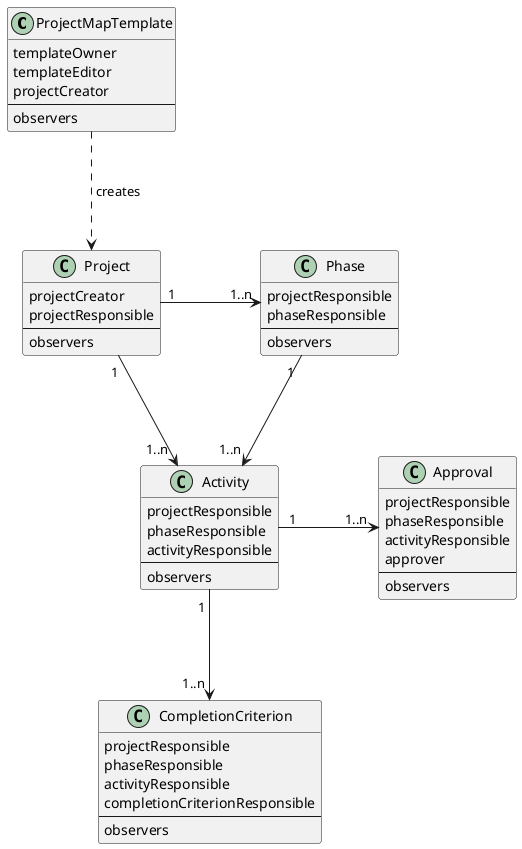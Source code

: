 @startuml

allowMixing

skinparam nodesep 100
skinparam ranksep 100 

skinparam ClassBackgroundColor<<TBD>> #lightgrey

class ProjectMapTemplate {
    templateOwner
    templateEditor
    projectCreator
    ---
    observers
}

class Project {
    projectCreator
    projectResponsible
    ---
    observers
}

class Phase {
    projectResponsible
    phaseResponsible
    ---
    observers
}

class Activity {
    projectResponsible
    phaseResponsible
    activityResponsible
    ---
    observers
}

class Approval {
    projectResponsible
    phaseResponsible
    activityResponsible
    approver
    ---
    observers 
}

class CompletionCriterion {
    projectResponsible
    phaseResponsible
    activityResponsible
    completionCriterionResponsible
    ---
    observers
}

ProjectMapTemplate ..> Project : " creates"
Project "1"->"1..n" Phase
Project " 1 "-->" 1..n " Activity 
Phase " 1 "-->" 1..n " Activity
Activity " 1 "-->" 1..n " CompletionCriterion
Activity " 1 "->" 1..n " Approval

@enduml

